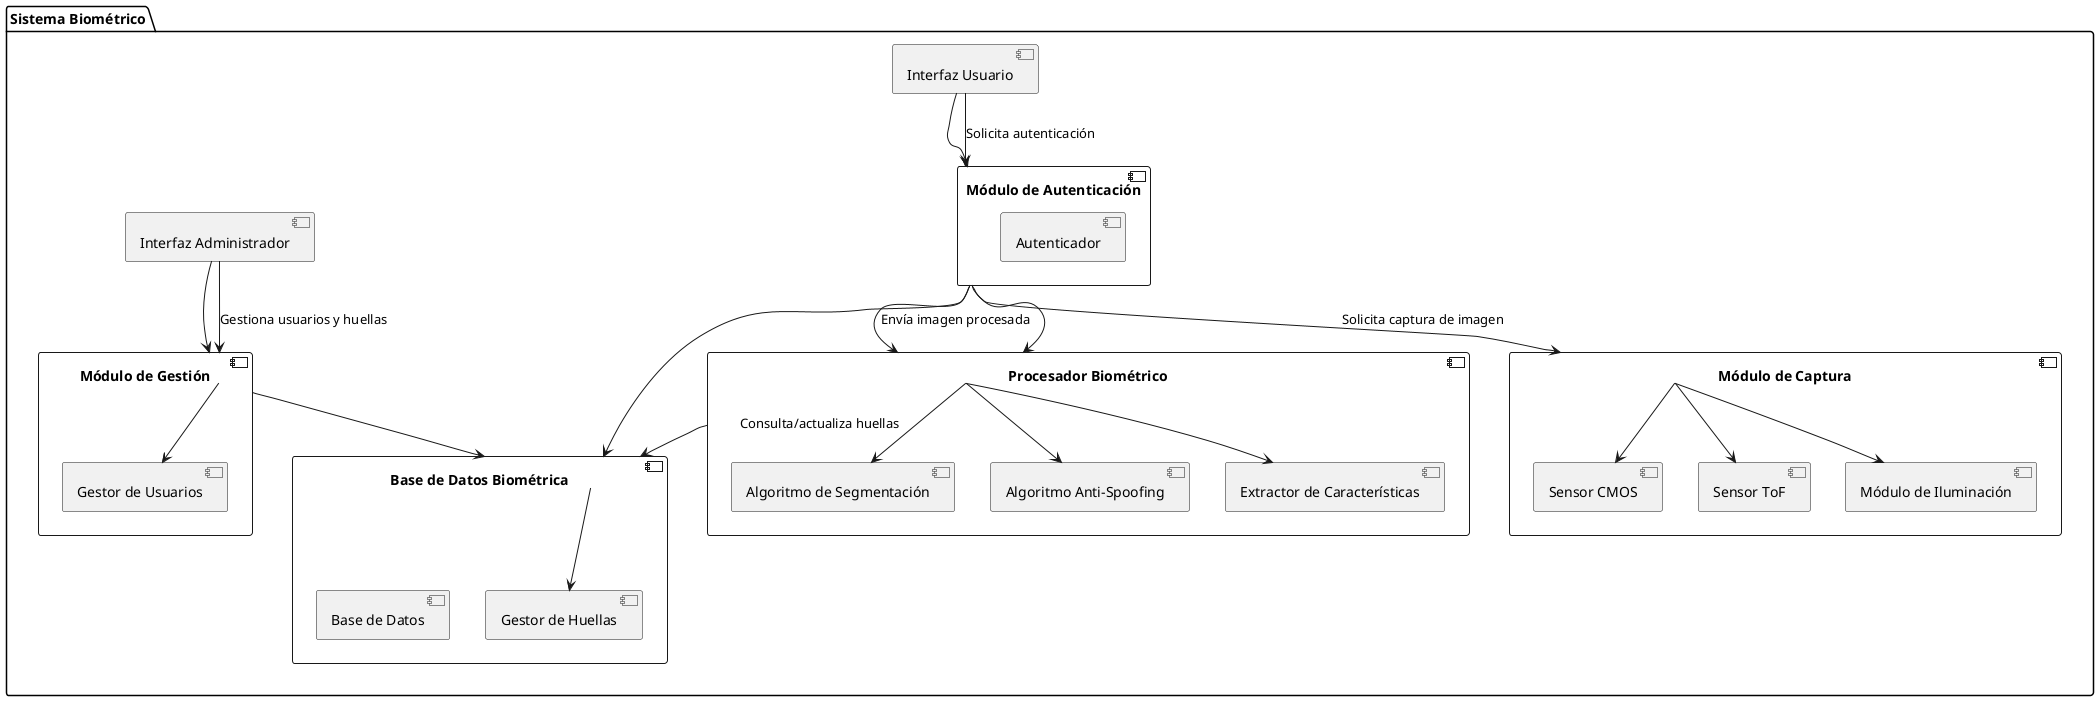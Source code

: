@startuml
package "Sistema Biométrico" {
    [Interfaz Usuario] -down-> [Módulo de Autenticación]
    [Interfaz Administrador] -down-> [Módulo de Gestión]

    component "Módulo de Captura" {
        [Sensor CMOS]
        [Sensor ToF]
        [Módulo de Iluminación]
        [Módulo de Captura] --> [Sensor CMOS]
        [Módulo de Captura] --> [Sensor ToF]
        [Módulo de Captura] --> [Módulo de Iluminación]
    }

    component "Procesador Biométrico" {
        [Algoritmo de Segmentación]
        [Algoritmo Anti-Spoofing]
        [Extractor de Características]
        [Procesador Biométrico] --> [Algoritmo de Segmentación]
        [Procesador Biométrico] --> [Algoritmo Anti-Spoofing]
        [Procesador Biométrico] --> [Extractor de Características]
    }

    component "Base de Datos Biométrica" {
        [Gestor de Huellas]
        [Base de Datos]
        [Base de Datos Biométrica] --> [Gestor de Huellas]
    }

    component "Módulo de Autenticación" {
        [Autenticador]
        [Módulo de Autenticación] --> [Procesador Biométrico]
        [Módulo de Autenticación] --> [Base de Datos Biométrica]
    }

    component "Módulo de Gestión" {
        [Gestor de Usuarios]
        [Módulo de Gestión] --> [Gestor de Usuarios]
        [Módulo de Gestión] --> [Base de Datos Biométrica]
    }

    [Interfaz Usuario] --> [Módulo de Autenticación] : "Solicita autenticación"
    [Interfaz Administrador] --> [Módulo de Gestión] : "Gestiona usuarios y huellas"
    [Módulo de Autenticación] --> [Módulo de Captura] : "Solicita captura de imagen"
    [Módulo de Autenticación] --> [Procesador Biométrico] : "Envía imagen procesada"
    [Procesador Biométrico] --> [Base de Datos Biométrica] : "Consulta/actualiza huellas"
}
@enduml